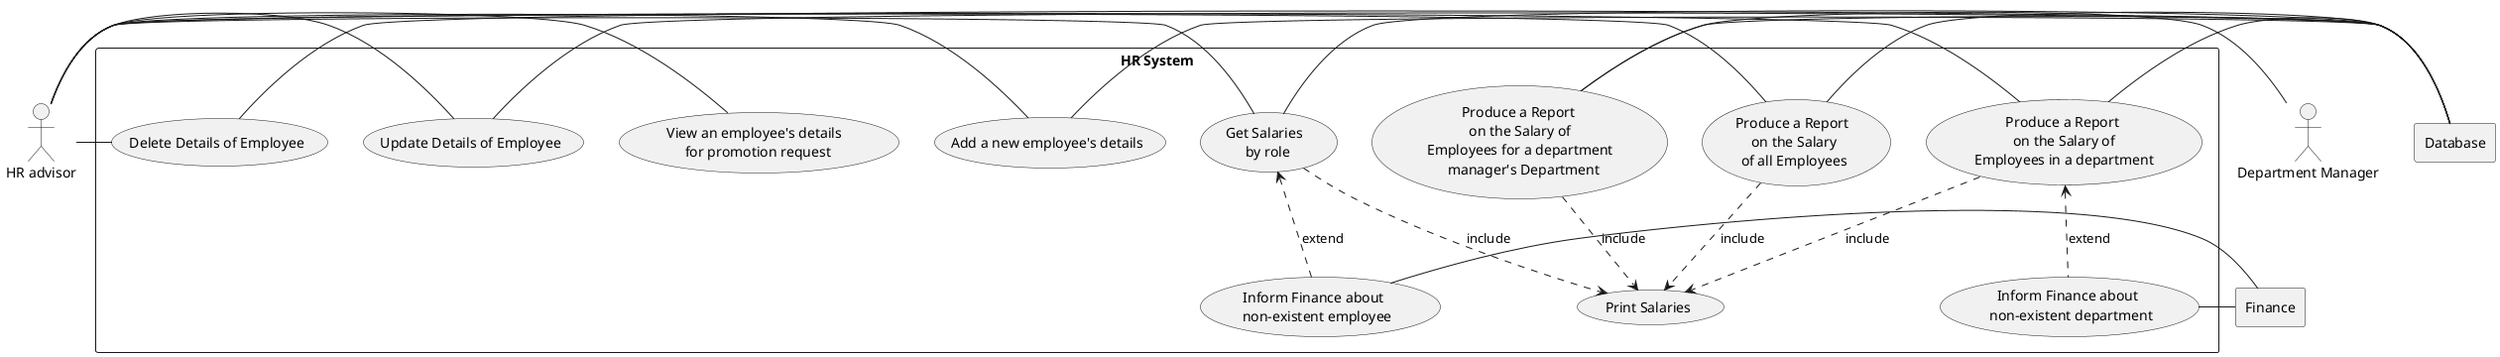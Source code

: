 @startuml

actor HR as "HR advisor"
actor DM as "Department Manager"

rectangle Database

rectangle Finance

rectangle "HR System" {

    usecase UC1 as "Produce a Report \n on the Salary \nof all Employees"
    usecase UC2 as "Produce a Report \n on the Salary of \nEmployees in a department"
    usecase UC3 as "Produce a Report \n on the Salary of \n Employees for a department \n  manager's Department"
    usecase UC4 as "Get Salaries \n by role"
    usecase UC5 as "Add a new employee's details"
    usecase UC6 as "View an employee's details \n for promotion request"
    usecase UC7 as "Update Details of Employee"
    usecase UC8 as "Delete Details of Employee"

    usecase UCa as "Print Salaries"
    usecase UCb as "Inform Finance about \n non-existent employee"
    usecase UCc as "Inform Finance about \n non-existent department"

    HR - UC1
    HR - UC2
    DM - UC3
    HR - UC4
    HR - UC5
    HR - UC6
    HR - UC7
    HR - UC8

    UC2 <.. UCc : extend
    UC4 <.. UCb : extend

    UC1 ..> UCa : include
    UC2 ..> UCa : include
    UC3 ..> UCa : include
    UC4 ..> UCa : include


    UC1 - Database
    UC2 - Database
    UC3 - Database
    UC4 - Database
    UC5 - Database
    UC7 - Database
    UC8 - Database

    UCb - Finance
    UCc - Finance

}

@enduml